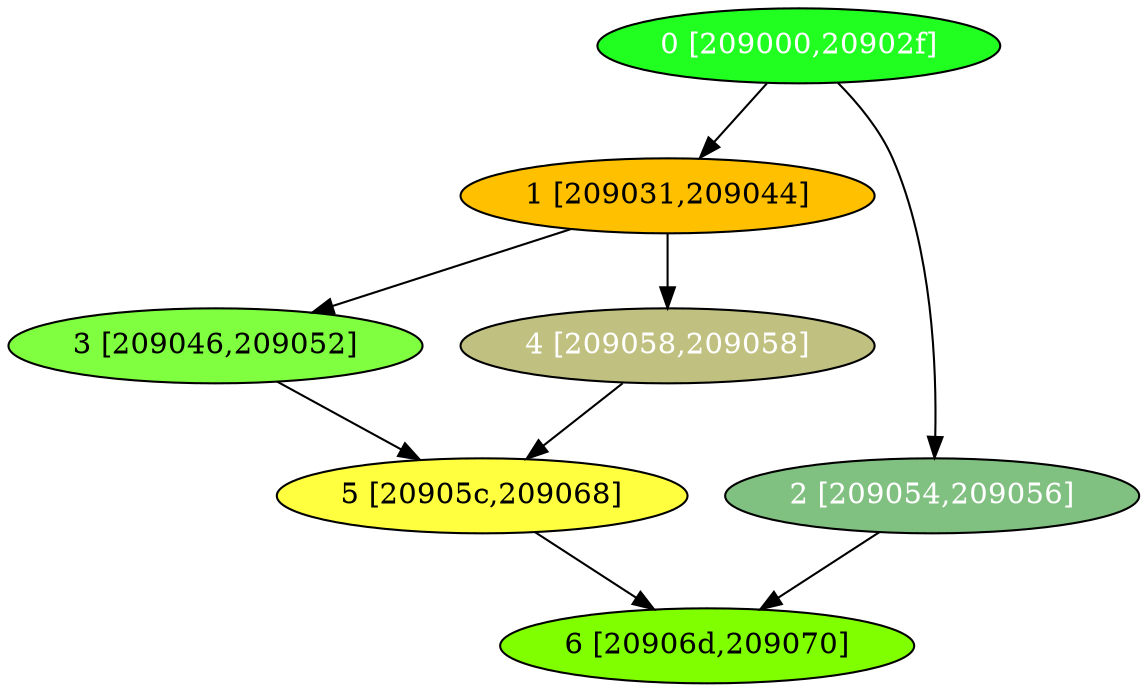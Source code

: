 diGraph libnss3{
	libnss3_0  [style=filled fillcolor="#20FF20" fontcolor="#ffffff" shape=oval label="0 [209000,20902f]"]
	libnss3_1  [style=filled fillcolor="#FFC000" fontcolor="#000000" shape=oval label="1 [209031,209044]"]
	libnss3_2  [style=filled fillcolor="#80C080" fontcolor="#ffffff" shape=oval label="2 [209054,209056]"]
	libnss3_3  [style=filled fillcolor="#80FF40" fontcolor="#000000" shape=oval label="3 [209046,209052]"]
	libnss3_4  [style=filled fillcolor="#C0C080" fontcolor="#ffffff" shape=oval label="4 [209058,209058]"]
	libnss3_5  [style=filled fillcolor="#FFFF40" fontcolor="#000000" shape=oval label="5 [20905c,209068]"]
	libnss3_6  [style=filled fillcolor="#80FF00" fontcolor="#000000" shape=oval label="6 [20906d,209070]"]

	libnss3_0 -> libnss3_1
	libnss3_0 -> libnss3_2
	libnss3_1 -> libnss3_3
	libnss3_1 -> libnss3_4
	libnss3_2 -> libnss3_6
	libnss3_3 -> libnss3_5
	libnss3_4 -> libnss3_5
	libnss3_5 -> libnss3_6
}